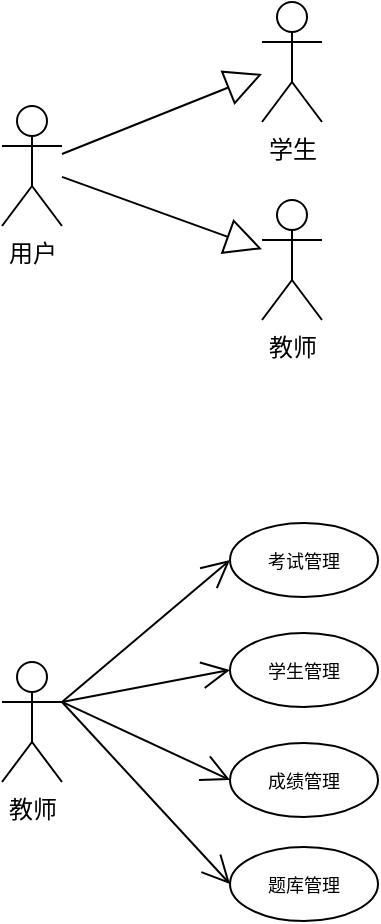<mxfile version="22.0.6" type="github">
  <diagram name="第 1 页" id="3lVjMvXGMsNSBRNJ-Gpm">
    <mxGraphModel dx="535" dy="314" grid="0" gridSize="10" guides="1" tooltips="1" connect="1" arrows="1" fold="1" page="0" pageScale="1" pageWidth="827" pageHeight="1169" math="0" shadow="0">
      <root>
        <mxCell id="0" />
        <mxCell id="1" parent="0" />
        <mxCell id="XecLKfTDn2Nf4i1a0BZ--1" value="学生" style="shape=umlActor;verticalLabelPosition=bottom;verticalAlign=top;html=1;" vertex="1" parent="1">
          <mxGeometry x="170" y="168" width="30" height="60" as="geometry" />
        </mxCell>
        <mxCell id="XecLKfTDn2Nf4i1a0BZ--3" value="用户" style="shape=umlActor;verticalLabelPosition=bottom;verticalAlign=top;html=1;" vertex="1" parent="1">
          <mxGeometry x="40" y="220" width="30" height="60" as="geometry" />
        </mxCell>
        <mxCell id="XecLKfTDn2Nf4i1a0BZ--4" value="教师" style="shape=umlActor;verticalLabelPosition=bottom;verticalAlign=top;html=1;" vertex="1" parent="1">
          <mxGeometry x="170" y="267" width="30" height="60" as="geometry" />
        </mxCell>
        <mxCell id="XecLKfTDn2Nf4i1a0BZ--18" value="" style="endArrow=block;endSize=16;endFill=0;html=1;rounded=0;" edge="1" parent="1" source="XecLKfTDn2Nf4i1a0BZ--3" target="XecLKfTDn2Nf4i1a0BZ--1">
          <mxGeometry width="160" relative="1" as="geometry">
            <mxPoint x="68" y="404" as="sourcePoint" />
            <mxPoint x="228" y="404" as="targetPoint" />
          </mxGeometry>
        </mxCell>
        <mxCell id="XecLKfTDn2Nf4i1a0BZ--19" value="" style="endArrow=block;endSize=16;endFill=0;html=1;rounded=0;" edge="1" parent="1" source="XecLKfTDn2Nf4i1a0BZ--3" target="XecLKfTDn2Nf4i1a0BZ--4">
          <mxGeometry width="160" relative="1" as="geometry">
            <mxPoint x="118" y="277" as="sourcePoint" />
            <mxPoint x="218" y="223" as="targetPoint" />
          </mxGeometry>
        </mxCell>
        <mxCell id="XecLKfTDn2Nf4i1a0BZ--20" value="教师" style="shape=umlActor;verticalLabelPosition=bottom;verticalAlign=top;html=1;" vertex="1" parent="1">
          <mxGeometry x="40" y="498" width="30" height="60" as="geometry" />
        </mxCell>
        <mxCell id="XecLKfTDn2Nf4i1a0BZ--21" value="&lt;font style=&quot;font-size: 9px;&quot;&gt;考试管理&lt;/font&gt;" style="ellipse;whiteSpace=wrap;html=1;" vertex="1" parent="1">
          <mxGeometry x="154" y="428.5" width="74" height="37" as="geometry" />
        </mxCell>
        <mxCell id="XecLKfTDn2Nf4i1a0BZ--22" value="" style="endArrow=open;endFill=1;endSize=12;html=1;rounded=0;exitX=1;exitY=0.333;exitDx=0;exitDy=0;exitPerimeter=0;entryX=0;entryY=0.5;entryDx=0;entryDy=0;" edge="1" parent="1" source="XecLKfTDn2Nf4i1a0BZ--20" target="XecLKfTDn2Nf4i1a0BZ--21">
          <mxGeometry width="160" relative="1" as="geometry">
            <mxPoint x="122" y="535" as="sourcePoint" />
            <mxPoint x="282" y="535" as="targetPoint" />
          </mxGeometry>
        </mxCell>
        <mxCell id="XecLKfTDn2Nf4i1a0BZ--24" value="&lt;font style=&quot;font-size: 9px;&quot;&gt;学生管理&lt;/font&gt;" style="ellipse;whiteSpace=wrap;html=1;" vertex="1" parent="1">
          <mxGeometry x="154" y="483.5" width="74" height="37" as="geometry" />
        </mxCell>
        <mxCell id="XecLKfTDn2Nf4i1a0BZ--26" value="&lt;font style=&quot;font-size: 9px;&quot;&gt;成绩管理&lt;/font&gt;" style="ellipse;whiteSpace=wrap;html=1;" vertex="1" parent="1">
          <mxGeometry x="154" y="538.5" width="74" height="37" as="geometry" />
        </mxCell>
        <mxCell id="XecLKfTDn2Nf4i1a0BZ--27" value="&lt;font style=&quot;font-size: 9px;&quot;&gt;题库管理&lt;/font&gt;" style="ellipse;whiteSpace=wrap;html=1;" vertex="1" parent="1">
          <mxGeometry x="154" y="590.5" width="74" height="37" as="geometry" />
        </mxCell>
        <mxCell id="XecLKfTDn2Nf4i1a0BZ--28" value="" style="endArrow=open;endFill=1;endSize=12;html=1;rounded=0;exitX=1;exitY=0.333;exitDx=0;exitDy=0;exitPerimeter=0;entryX=0;entryY=0.5;entryDx=0;entryDy=0;" edge="1" parent="1" source="XecLKfTDn2Nf4i1a0BZ--20" target="XecLKfTDn2Nf4i1a0BZ--24">
          <mxGeometry width="160" relative="1" as="geometry">
            <mxPoint x="80" y="528" as="sourcePoint" />
            <mxPoint x="168" y="498" as="targetPoint" />
          </mxGeometry>
        </mxCell>
        <mxCell id="XecLKfTDn2Nf4i1a0BZ--29" value="" style="endArrow=open;endFill=1;endSize=12;html=1;rounded=0;exitX=1;exitY=0.333;exitDx=0;exitDy=0;exitPerimeter=0;entryX=0;entryY=0.5;entryDx=0;entryDy=0;" edge="1" parent="1" source="XecLKfTDn2Nf4i1a0BZ--20" target="XecLKfTDn2Nf4i1a0BZ--26">
          <mxGeometry width="160" relative="1" as="geometry">
            <mxPoint x="80" y="528" as="sourcePoint" />
            <mxPoint x="168" y="553" as="targetPoint" />
          </mxGeometry>
        </mxCell>
        <mxCell id="XecLKfTDn2Nf4i1a0BZ--30" value="" style="endArrow=open;endFill=1;endSize=12;html=1;rounded=0;exitX=1;exitY=0.333;exitDx=0;exitDy=0;exitPerimeter=0;entryX=0;entryY=0.5;entryDx=0;entryDy=0;" edge="1" parent="1" source="XecLKfTDn2Nf4i1a0BZ--20" target="XecLKfTDn2Nf4i1a0BZ--27">
          <mxGeometry width="160" relative="1" as="geometry">
            <mxPoint x="80" y="528" as="sourcePoint" />
            <mxPoint x="168" y="608" as="targetPoint" />
          </mxGeometry>
        </mxCell>
      </root>
    </mxGraphModel>
  </diagram>
</mxfile>
